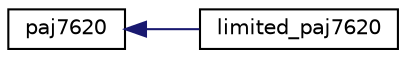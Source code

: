 digraph "Graphical Class Hierarchy"
{
  edge [fontname="Helvetica",fontsize="10",labelfontname="Helvetica",labelfontsize="10"];
  node [fontname="Helvetica",fontsize="10",shape=record];
  rankdir="LR";
  Node0 [label="paj7620",height=0.2,width=0.4,color="black", fillcolor="white", style="filled",URL="$classpaj7620.html",tooltip="Default class for the paj7620. "];
  Node0 -> Node1 [dir="back",color="midnightblue",fontsize="10",style="solid",fontname="Helvetica"];
  Node1 [label="limited_paj7620",height=0.2,width=0.4,color="black", fillcolor="white", style="filled",URL="$classlimited__paj7620.html",tooltip="Alternate paj7620 class for limited reading. "];
}
